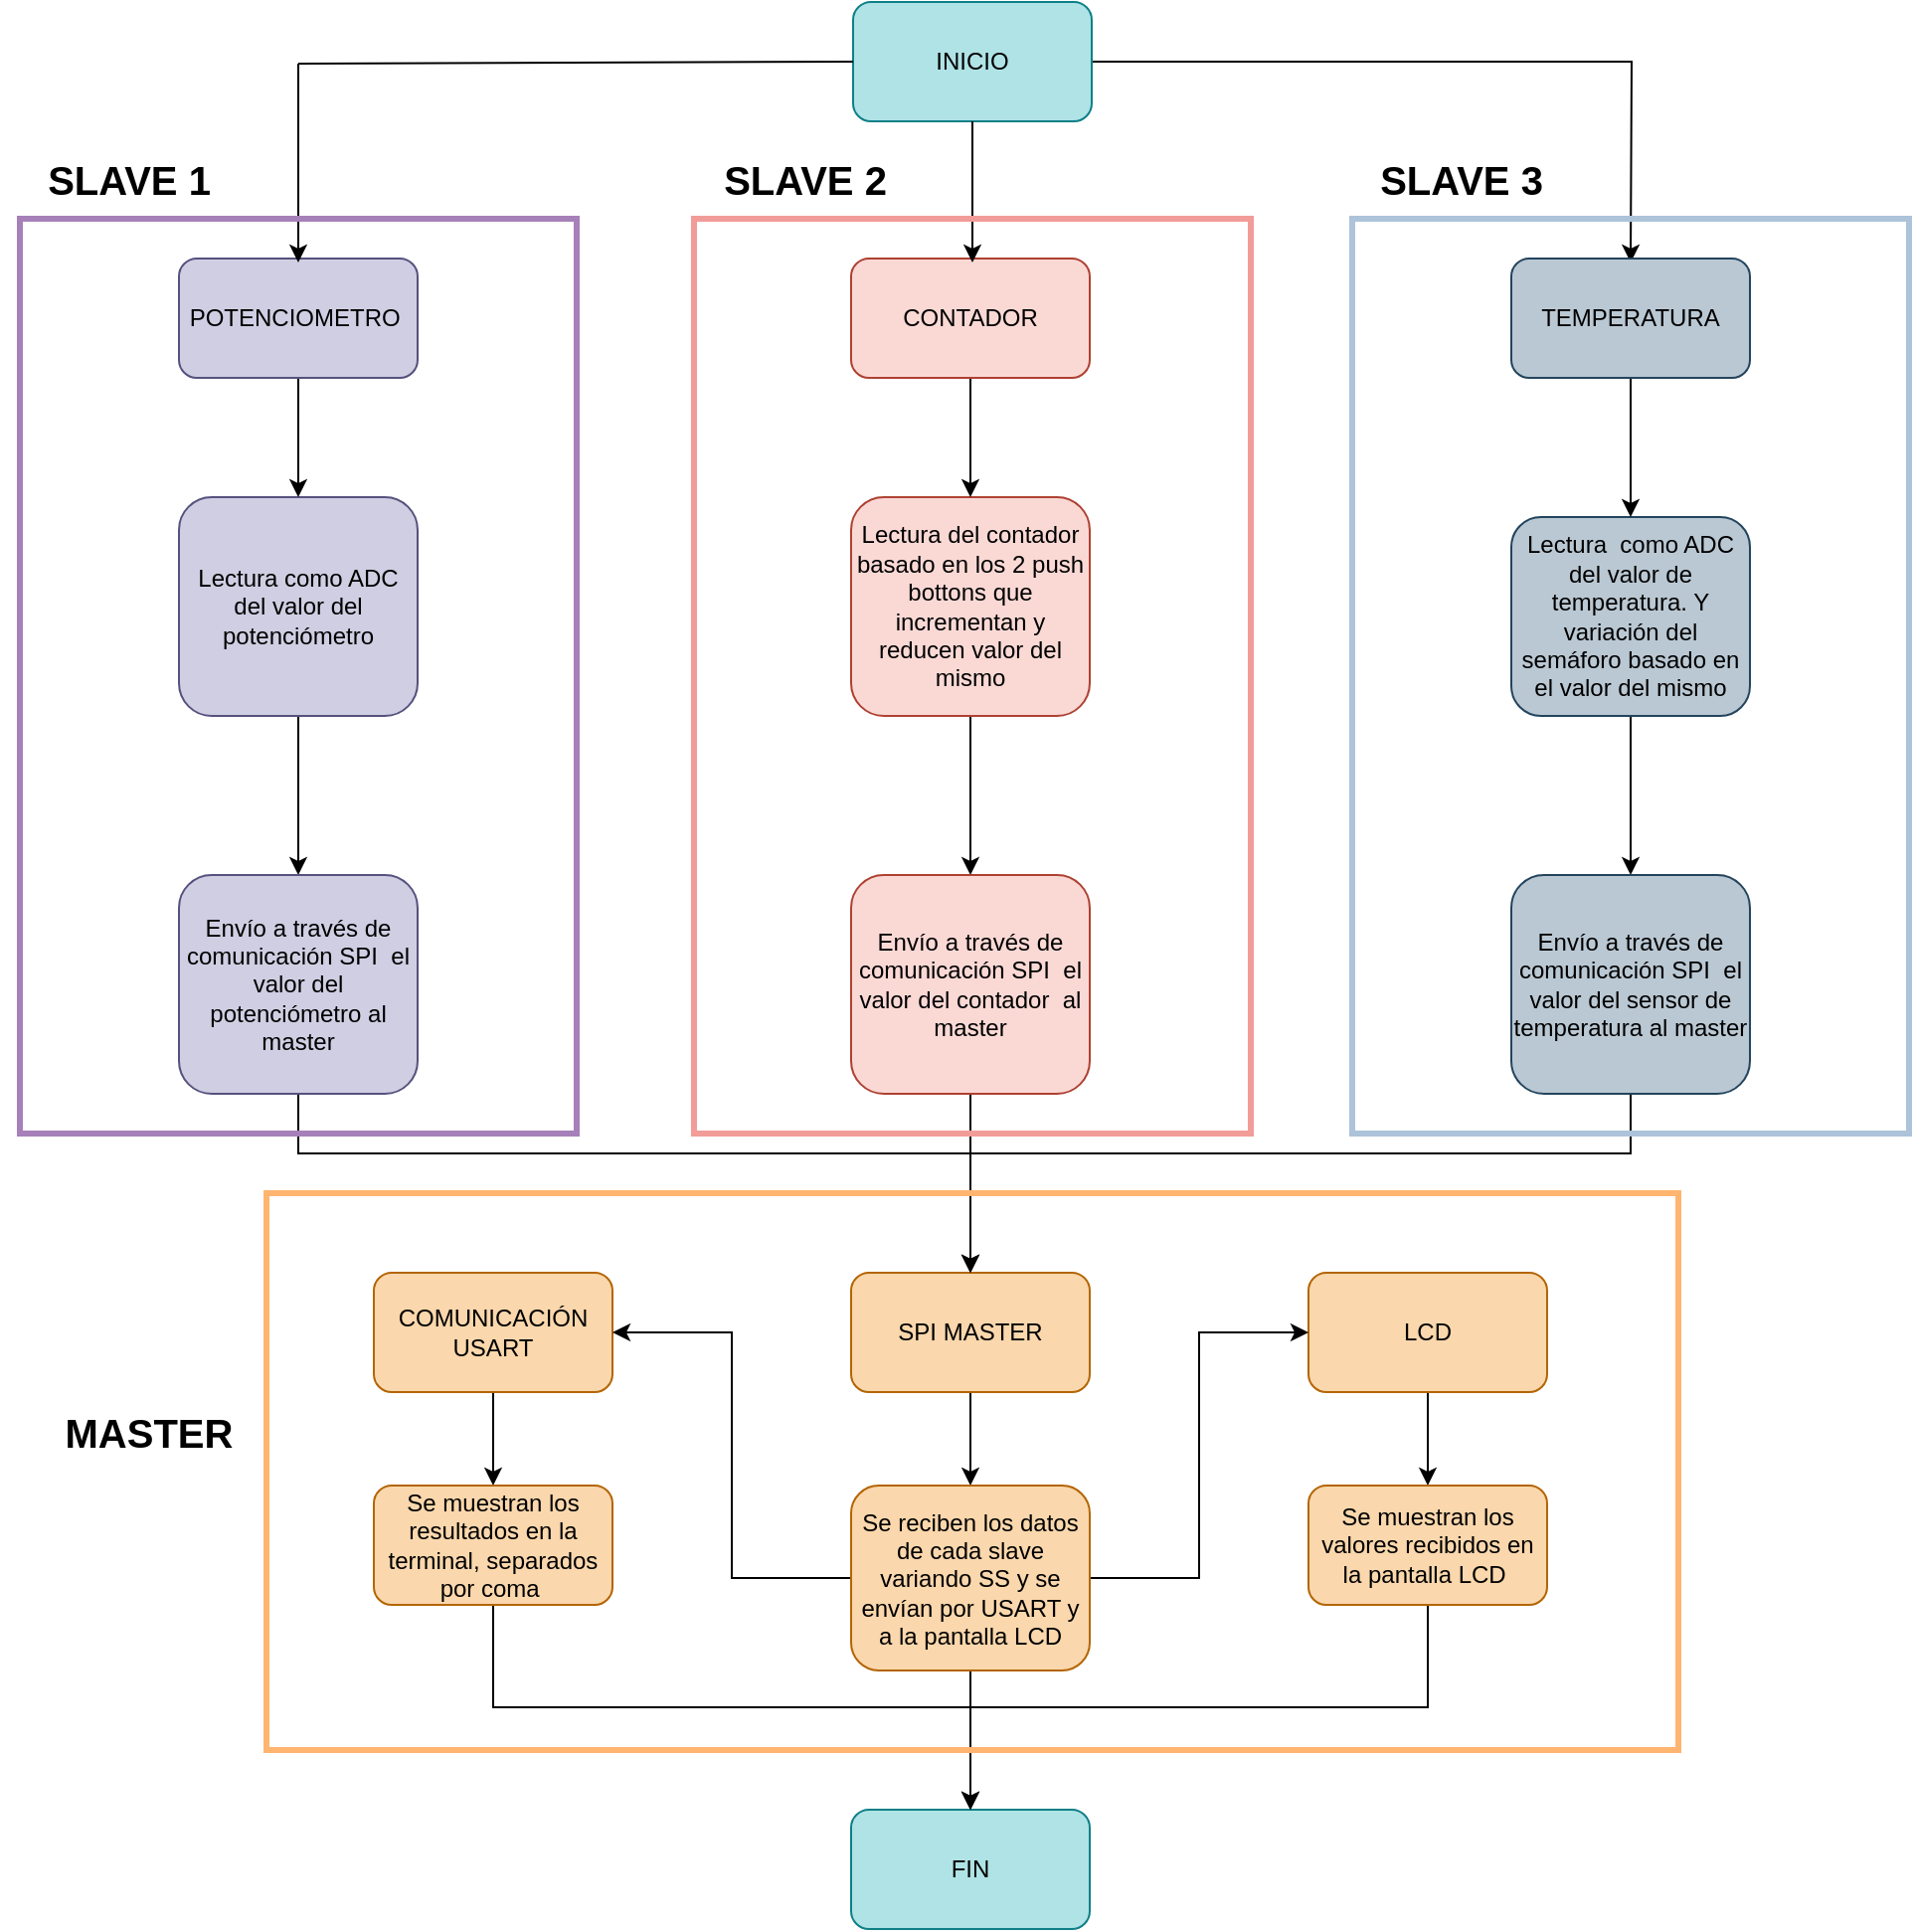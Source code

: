 <mxfile version="14.4.2" type="device" pages="5"><diagram id="Ji7HFBI3vWf4N2fbg8l3" name="Diagrama de flujo"><mxGraphModel dx="2554" dy="2129" grid="1" gridSize="10" guides="1" tooltips="1" connect="1" arrows="1" fold="1" page="1" pageScale="1" pageWidth="827" pageHeight="1169" math="0" shadow="0"><root><mxCell id="0"/><mxCell id="1" parent="0"/><mxCell id="OtzPPhTj-9vASGmKvDWF-37" value="" style="edgeStyle=orthogonalEdgeStyle;rounded=0;orthogonalLoop=1;jettySize=auto;html=1;" edge="1" parent="1" source="OtzPPhTj-9vASGmKvDWF-2"><mxGeometry relative="1" as="geometry"><mxPoint x="700.0" y="72" as="targetPoint"/></mxGeometry></mxCell><mxCell id="OtzPPhTj-9vASGmKvDWF-2" value="INICIO" style="rounded=1;whiteSpace=wrap;html=1;fillColor=#b0e3e6;strokeColor=#0e8088;" vertex="1" parent="1"><mxGeometry x="309" y="-59" width="120" height="60" as="geometry"/></mxCell><mxCell id="OtzPPhTj-9vASGmKvDWF-3" value="FIN" style="rounded=1;whiteSpace=wrap;html=1;fillColor=#b0e3e6;strokeColor=#0e8088;" vertex="1" parent="1"><mxGeometry x="308" y="850" width="120" height="60" as="geometry"/></mxCell><mxCell id="OtzPPhTj-9vASGmKvDWF-10" value="" style="edgeStyle=orthogonalEdgeStyle;rounded=0;orthogonalLoop=1;jettySize=auto;html=1;" edge="1" parent="1" source="OtzPPhTj-9vASGmKvDWF-5" target="OtzPPhTj-9vASGmKvDWF-9"><mxGeometry relative="1" as="geometry"/></mxCell><mxCell id="OtzPPhTj-9vASGmKvDWF-5" value="COMUNICACIÓN USART" style="rounded=1;whiteSpace=wrap;html=1;fillColor=#fad7ac;strokeColor=#b46504;" vertex="1" parent="1"><mxGeometry x="68" y="580" width="120" height="60" as="geometry"/></mxCell><mxCell id="OtzPPhTj-9vASGmKvDWF-12" value="" style="edgeStyle=orthogonalEdgeStyle;rounded=0;orthogonalLoop=1;jettySize=auto;html=1;" edge="1" parent="1" source="OtzPPhTj-9vASGmKvDWF-7" target="OtzPPhTj-9vASGmKvDWF-11"><mxGeometry relative="1" as="geometry"/></mxCell><mxCell id="OtzPPhTj-9vASGmKvDWF-7" value="SPI MASTER" style="rounded=1;whiteSpace=wrap;html=1;fillColor=#fad7ac;strokeColor=#b46504;" vertex="1" parent="1"><mxGeometry x="308" y="580" width="120" height="60" as="geometry"/></mxCell><mxCell id="OtzPPhTj-9vASGmKvDWF-14" value="" style="edgeStyle=orthogonalEdgeStyle;rounded=0;orthogonalLoop=1;jettySize=auto;html=1;" edge="1" parent="1" source="OtzPPhTj-9vASGmKvDWF-8" target="OtzPPhTj-9vASGmKvDWF-13"><mxGeometry relative="1" as="geometry"/></mxCell><mxCell id="OtzPPhTj-9vASGmKvDWF-8" value="LCD" style="rounded=1;whiteSpace=wrap;html=1;fillColor=#fad7ac;strokeColor=#b46504;" vertex="1" parent="1"><mxGeometry x="538" y="580" width="120" height="60" as="geometry"/></mxCell><mxCell id="OtzPPhTj-9vASGmKvDWF-47" style="edgeStyle=orthogonalEdgeStyle;rounded=0;orthogonalLoop=1;jettySize=auto;html=1;exitX=0.5;exitY=1;exitDx=0;exitDy=0;entryX=0.5;entryY=0;entryDx=0;entryDy=0;" edge="1" parent="1" source="OtzPPhTj-9vASGmKvDWF-9" target="OtzPPhTj-9vASGmKvDWF-3"><mxGeometry relative="1" as="geometry"/></mxCell><mxCell id="OtzPPhTj-9vASGmKvDWF-9" value="Se muestran los resultados en la terminal, separados por coma&amp;nbsp;" style="whiteSpace=wrap;html=1;rounded=1;strokeColor=#b46504;fillColor=#fad7ac;" vertex="1" parent="1"><mxGeometry x="68" y="687" width="120" height="60" as="geometry"/></mxCell><mxCell id="OtzPPhTj-9vASGmKvDWF-41" value="" style="edgeStyle=orthogonalEdgeStyle;rounded=0;orthogonalLoop=1;jettySize=auto;html=1;entryX=1;entryY=0.5;entryDx=0;entryDy=0;" edge="1" parent="1" source="OtzPPhTj-9vASGmKvDWF-11" target="OtzPPhTj-9vASGmKvDWF-5"><mxGeometry relative="1" as="geometry"/></mxCell><mxCell id="OtzPPhTj-9vASGmKvDWF-42" value="" style="edgeStyle=orthogonalEdgeStyle;rounded=0;orthogonalLoop=1;jettySize=auto;html=1;entryX=0;entryY=0.5;entryDx=0;entryDy=0;" edge="1" parent="1" source="OtzPPhTj-9vASGmKvDWF-11" target="OtzPPhTj-9vASGmKvDWF-8"><mxGeometry relative="1" as="geometry"/></mxCell><mxCell id="OtzPPhTj-9vASGmKvDWF-46" style="edgeStyle=orthogonalEdgeStyle;rounded=0;orthogonalLoop=1;jettySize=auto;html=1;exitX=0.5;exitY=1;exitDx=0;exitDy=0;entryX=0.5;entryY=0;entryDx=0;entryDy=0;" edge="1" parent="1" source="OtzPPhTj-9vASGmKvDWF-11" target="OtzPPhTj-9vASGmKvDWF-3"><mxGeometry relative="1" as="geometry"/></mxCell><mxCell id="OtzPPhTj-9vASGmKvDWF-11" value="Se reciben los datos de cada slave variando SS y se envían por USART y a la pantalla LCD" style="whiteSpace=wrap;html=1;rounded=1;strokeColor=#b46504;fillColor=#fad7ac;" vertex="1" parent="1"><mxGeometry x="308" y="687" width="120" height="93" as="geometry"/></mxCell><mxCell id="OtzPPhTj-9vASGmKvDWF-48" style="edgeStyle=orthogonalEdgeStyle;rounded=0;orthogonalLoop=1;jettySize=auto;html=1;exitX=0.5;exitY=1;exitDx=0;exitDy=0;entryX=0.5;entryY=0;entryDx=0;entryDy=0;" edge="1" parent="1" source="OtzPPhTj-9vASGmKvDWF-13" target="OtzPPhTj-9vASGmKvDWF-3"><mxGeometry relative="1" as="geometry"/></mxCell><mxCell id="OtzPPhTj-9vASGmKvDWF-13" value="Se muestran los valores recibidos en la pantalla LCD&amp;nbsp;" style="whiteSpace=wrap;html=1;rounded=1;strokeColor=#b46504;fillColor=#fad7ac;" vertex="1" parent="1"><mxGeometry x="538" y="687" width="120" height="60" as="geometry"/></mxCell><mxCell id="OtzPPhTj-9vASGmKvDWF-31" value="" style="edgeStyle=orthogonalEdgeStyle;rounded=0;orthogonalLoop=1;jettySize=auto;html=1;" edge="1" parent="1" source="OtzPPhTj-9vASGmKvDWF-15" target="OtzPPhTj-9vASGmKvDWF-30"><mxGeometry relative="1" as="geometry"/></mxCell><mxCell id="OtzPPhTj-9vASGmKvDWF-15" value="Lectura como ADC del valor del potenciómetro" style="rounded=1;whiteSpace=wrap;html=1;fillColor=#d0cee2;strokeColor=#56517e;" vertex="1" parent="1"><mxGeometry x="-30" y="190" width="120" height="110" as="geometry"/></mxCell><mxCell id="OtzPPhTj-9vASGmKvDWF-29" value="" style="edgeStyle=orthogonalEdgeStyle;rounded=0;orthogonalLoop=1;jettySize=auto;html=1;" edge="1" parent="1" source="OtzPPhTj-9vASGmKvDWF-16" target="OtzPPhTj-9vASGmKvDWF-28"><mxGeometry relative="1" as="geometry"/></mxCell><mxCell id="OtzPPhTj-9vASGmKvDWF-16" value="Lectura del contador basado en los 2 push bottons que incrementan y reducen valor del mismo" style="rounded=1;whiteSpace=wrap;html=1;fillColor=#fad9d5;strokeColor=#ae4132;" vertex="1" parent="1"><mxGeometry x="308" y="190" width="120" height="110" as="geometry"/></mxCell><mxCell id="OtzPPhTj-9vASGmKvDWF-26" value="" style="edgeStyle=orthogonalEdgeStyle;rounded=0;orthogonalLoop=1;jettySize=auto;html=1;" edge="1" parent="1" source="OtzPPhTj-9vASGmKvDWF-17" target="OtzPPhTj-9vASGmKvDWF-25"><mxGeometry relative="1" as="geometry"/></mxCell><mxCell id="OtzPPhTj-9vASGmKvDWF-17" value="Lectura&amp;nbsp; como ADC del valor de temperatura. Y variación del semáforo basado en el valor del mismo" style="rounded=1;whiteSpace=wrap;html=1;fillColor=#bac8d3;strokeColor=#23445d;" vertex="1" parent="1"><mxGeometry x="640" y="200" width="120" height="100" as="geometry"/></mxCell><mxCell id="OtzPPhTj-9vASGmKvDWF-22" value="" style="edgeStyle=orthogonalEdgeStyle;rounded=0;orthogonalLoop=1;jettySize=auto;html=1;" edge="1" parent="1" source="OtzPPhTj-9vASGmKvDWF-19" target="OtzPPhTj-9vASGmKvDWF-15"><mxGeometry relative="1" as="geometry"/></mxCell><mxCell id="OtzPPhTj-9vASGmKvDWF-19" value="POTENCIOMETRO&amp;nbsp;" style="rounded=1;whiteSpace=wrap;html=1;fillColor=#d0cee2;strokeColor=#56517e;" vertex="1" parent="1"><mxGeometry x="-30" y="70" width="120" height="60" as="geometry"/></mxCell><mxCell id="OtzPPhTj-9vASGmKvDWF-23" value="" style="edgeStyle=orthogonalEdgeStyle;rounded=0;orthogonalLoop=1;jettySize=auto;html=1;" edge="1" parent="1" source="OtzPPhTj-9vASGmKvDWF-20" target="OtzPPhTj-9vASGmKvDWF-16"><mxGeometry relative="1" as="geometry"/></mxCell><mxCell id="OtzPPhTj-9vASGmKvDWF-20" value="CONTADOR" style="rounded=1;whiteSpace=wrap;html=1;fillColor=#fad9d5;strokeColor=#ae4132;" vertex="1" parent="1"><mxGeometry x="308" y="70" width="120" height="60" as="geometry"/></mxCell><mxCell id="OtzPPhTj-9vASGmKvDWF-24" value="" style="edgeStyle=orthogonalEdgeStyle;rounded=0;orthogonalLoop=1;jettySize=auto;html=1;" edge="1" parent="1" source="OtzPPhTj-9vASGmKvDWF-21" target="OtzPPhTj-9vASGmKvDWF-17"><mxGeometry relative="1" as="geometry"/></mxCell><mxCell id="OtzPPhTj-9vASGmKvDWF-21" value="TEMPERATURA" style="rounded=1;whiteSpace=wrap;html=1;fillColor=#bac8d3;strokeColor=#23445d;" vertex="1" parent="1"><mxGeometry x="640" y="70" width="120" height="60" as="geometry"/></mxCell><mxCell id="OtzPPhTj-9vASGmKvDWF-40" value="" style="edgeStyle=orthogonalEdgeStyle;rounded=0;orthogonalLoop=1;jettySize=auto;html=1;entryX=0.5;entryY=0;entryDx=0;entryDy=0;" edge="1" parent="1" source="OtzPPhTj-9vASGmKvDWF-25" target="OtzPPhTj-9vASGmKvDWF-7"><mxGeometry relative="1" as="geometry"><Array as="points"><mxPoint x="700" y="520"/><mxPoint x="368" y="520"/></Array></mxGeometry></mxCell><mxCell id="OtzPPhTj-9vASGmKvDWF-25" value="Envío a través de comunicación SPI&amp;nbsp; el valor del sensor de temperatura al master" style="rounded=1;whiteSpace=wrap;html=1;fillColor=#bac8d3;strokeColor=#23445d;" vertex="1" parent="1"><mxGeometry x="640" y="380" width="120" height="110" as="geometry"/></mxCell><mxCell id="OtzPPhTj-9vASGmKvDWF-38" value="" style="edgeStyle=orthogonalEdgeStyle;rounded=0;orthogonalLoop=1;jettySize=auto;html=1;" edge="1" parent="1" source="OtzPPhTj-9vASGmKvDWF-28" target="OtzPPhTj-9vASGmKvDWF-7"><mxGeometry relative="1" as="geometry"/></mxCell><mxCell id="OtzPPhTj-9vASGmKvDWF-28" value="Envío a través de comunicación SPI&amp;nbsp; el valor del contador&amp;nbsp; al master" style="rounded=1;whiteSpace=wrap;html=1;fillColor=#fad9d5;strokeColor=#ae4132;" vertex="1" parent="1"><mxGeometry x="308" y="380" width="120" height="110" as="geometry"/></mxCell><mxCell id="OtzPPhTj-9vASGmKvDWF-39" value="" style="edgeStyle=orthogonalEdgeStyle;rounded=0;orthogonalLoop=1;jettySize=auto;html=1;entryX=0.5;entryY=0;entryDx=0;entryDy=0;" edge="1" parent="1" source="OtzPPhTj-9vASGmKvDWF-30" target="OtzPPhTj-9vASGmKvDWF-7"><mxGeometry relative="1" as="geometry"><Array as="points"><mxPoint x="30" y="520"/><mxPoint x="368" y="520"/></Array></mxGeometry></mxCell><mxCell id="OtzPPhTj-9vASGmKvDWF-30" value="Envío a través de comunicación SPI&amp;nbsp; el valor del potenciómetro al master" style="rounded=1;whiteSpace=wrap;html=1;fillColor=#d0cee2;strokeColor=#56517e;" vertex="1" parent="1"><mxGeometry x="-30" y="380" width="120" height="110" as="geometry"/></mxCell><mxCell id="OtzPPhTj-9vASGmKvDWF-33" value="" style="endArrow=classic;html=1;entryX=0.5;entryY=0;entryDx=0;entryDy=0;" edge="1" parent="1"><mxGeometry width="50" height="50" relative="1" as="geometry"><mxPoint x="30" y="-28" as="sourcePoint"/><mxPoint x="30" y="72" as="targetPoint"/></mxGeometry></mxCell><mxCell id="OtzPPhTj-9vASGmKvDWF-34" value="" style="endArrow=none;html=1;entryX=0;entryY=0.5;entryDx=0;entryDy=0;" edge="1" parent="1" target="OtzPPhTj-9vASGmKvDWF-2"><mxGeometry width="50" height="50" relative="1" as="geometry"><mxPoint x="30" y="-28" as="sourcePoint"/><mxPoint x="80" y="-78" as="targetPoint"/></mxGeometry></mxCell><mxCell id="OtzPPhTj-9vASGmKvDWF-35" value="" style="endArrow=classic;html=1;exitX=0.5;exitY=1;exitDx=0;exitDy=0;entryX=0.5;entryY=0;entryDx=0;entryDy=0;" edge="1" parent="1" source="OtzPPhTj-9vASGmKvDWF-2"><mxGeometry width="50" height="50" relative="1" as="geometry"><mxPoint x="460" y="402" as="sourcePoint"/><mxPoint x="369" y="72" as="targetPoint"/></mxGeometry></mxCell><mxCell id="OtzPPhTj-9vASGmKvDWF-49" value="" style="rounded=0;whiteSpace=wrap;html=1;strokeWidth=3;fillColor=none;strokeColor=#A680B8;" vertex="1" parent="1"><mxGeometry x="-110" y="50" width="280" height="460" as="geometry"/></mxCell><mxCell id="OtzPPhTj-9vASGmKvDWF-50" value="" style="rounded=0;whiteSpace=wrap;html=1;strokeWidth=3;fillColor=none;strokeColor=#F19C99;" vertex="1" parent="1"><mxGeometry x="229" y="50" width="280" height="460" as="geometry"/></mxCell><mxCell id="OtzPPhTj-9vASGmKvDWF-51" value="" style="rounded=0;whiteSpace=wrap;html=1;strokeWidth=3;fillColor=none;strokeColor=#ADC3D9;" vertex="1" parent="1"><mxGeometry x="560" y="50" width="280" height="460" as="geometry"/></mxCell><mxCell id="OtzPPhTj-9vASGmKvDWF-52" value="" style="rounded=0;whiteSpace=wrap;html=1;strokeWidth=3;fillColor=none;rotation=-90;strokeColor=#FFB570;" vertex="1" parent="1"><mxGeometry x="229" y="325" width="280" height="710" as="geometry"/></mxCell><mxCell id="OtzPPhTj-9vASGmKvDWF-53" value="&lt;font style=&quot;font-size: 20px&quot;&gt;&lt;b&gt;SLAVE 1&lt;/b&gt;&lt;/font&gt;" style="text;html=1;strokeColor=none;fillColor=none;align=center;verticalAlign=middle;whiteSpace=wrap;rounded=0;" vertex="1" parent="1"><mxGeometry x="-120" y="20" width="130" height="20" as="geometry"/></mxCell><mxCell id="OtzPPhTj-9vASGmKvDWF-55" value="&lt;font style=&quot;font-size: 20px&quot;&gt;&lt;b&gt;SLAVE 2&lt;/b&gt;&lt;/font&gt;" style="text;html=1;strokeColor=none;fillColor=none;align=center;verticalAlign=middle;whiteSpace=wrap;rounded=0;" vertex="1" parent="1"><mxGeometry x="220" y="20" width="130" height="20" as="geometry"/></mxCell><mxCell id="OtzPPhTj-9vASGmKvDWF-56" value="&lt;font style=&quot;font-size: 20px&quot;&gt;&lt;b&gt;SLAVE 3&lt;/b&gt;&lt;/font&gt;" style="text;html=1;strokeColor=none;fillColor=none;align=center;verticalAlign=middle;whiteSpace=wrap;rounded=0;" vertex="1" parent="1"><mxGeometry x="550" y="20" width="130" height="20" as="geometry"/></mxCell><mxCell id="OtzPPhTj-9vASGmKvDWF-57" value="&lt;font style=&quot;font-size: 20px&quot;&gt;&lt;b&gt;MASTER&lt;/b&gt;&lt;/font&gt;" style="text;html=1;strokeColor=none;fillColor=none;align=center;verticalAlign=middle;whiteSpace=wrap;rounded=0;" vertex="1" parent="1"><mxGeometry x="-110" y="650" width="130" height="20" as="geometry"/></mxCell></root></mxGraphModel></diagram><diagram id="mP8FFHu_JjsZkCOqkhtW" name="SLAV1_1"><mxGraphModel dx="1209" dy="672" grid="1" gridSize="10" guides="1" tooltips="1" connect="1" arrows="1" fold="1" page="1" pageScale="1" pageWidth="827" pageHeight="1169" math="0" shadow="0"><root><mxCell id="c0enDIQeflrbeU1Fh5hq-0"/><mxCell id="c0enDIQeflrbeU1Fh5hq-1" parent="c0enDIQeflrbeU1Fh5hq-0"/><mxCell id="oY5V-rcSorMZKZEm1mYa-3" style="edgeStyle=orthogonalEdgeStyle;rounded=0;orthogonalLoop=1;jettySize=auto;html=1;" edge="1" parent="c0enDIQeflrbeU1Fh5hq-1" source="JNRy2Y6RKPncz4FKlPpm-1"><mxGeometry relative="1" as="geometry"><mxPoint x="590" y="240" as="targetPoint"/></mxGeometry></mxCell><mxCell id="JNRy2Y6RKPncz4FKlPpm-1" value="SPI SLAVE 1" style="rounded=1;whiteSpace=wrap;html=1;fillColor=#d0cee2;strokeColor=#56517e;" vertex="1" parent="c0enDIQeflrbeU1Fh5hq-1"><mxGeometry x="530" y="127" width="120" height="62" as="geometry"/></mxCell><mxCell id="oY5V-rcSorMZKZEm1mYa-2" style="edgeStyle=orthogonalEdgeStyle;rounded=0;orthogonalLoop=1;jettySize=auto;html=1;entryX=0.5;entryY=0;entryDx=0;entryDy=0;" edge="1" parent="c0enDIQeflrbeU1Fh5hq-1" source="JNRy2Y6RKPncz4FKlPpm-3" target="JNRy2Y6RKPncz4FKlPpm-4"><mxGeometry relative="1" as="geometry"/></mxCell><mxCell id="JNRy2Y6RKPncz4FKlPpm-3" value="ADC" style="rounded=1;whiteSpace=wrap;html=1;fillColor=#d0cee2;strokeColor=#56517e;" vertex="1" parent="c0enDIQeflrbeU1Fh5hq-1"><mxGeometry x="270" y="129" width="120" height="60" as="geometry"/></mxCell><mxCell id="oY5V-rcSorMZKZEm1mYa-7" style="edgeStyle=orthogonalEdgeStyle;rounded=0;orthogonalLoop=1;jettySize=auto;html=1;entryX=0;entryY=0.5;entryDx=0;entryDy=0;exitX=0.5;exitY=1;exitDx=0;exitDy=0;" edge="1" parent="c0enDIQeflrbeU1Fh5hq-1" source="JNRy2Y6RKPncz4FKlPpm-4" target="oY5V-rcSorMZKZEm1mYa-5"><mxGeometry relative="1" as="geometry"/></mxCell><mxCell id="JNRy2Y6RKPncz4FKlPpm-4" value="Dato analógico que presenta el potenciómetro es recibido por el PIC y se convierte a digital y es guardado" style="rounded=1;whiteSpace=wrap;html=1;fillColor=#d0cee2;strokeColor=#56517e;" vertex="1" parent="c0enDIQeflrbeU1Fh5hq-1"><mxGeometry x="270" y="240" width="120" height="110" as="geometry"/></mxCell><mxCell id="oY5V-rcSorMZKZEm1mYa-0" style="edgeStyle=orthogonalEdgeStyle;rounded=0;orthogonalLoop=1;jettySize=auto;html=1;entryX=0.5;entryY=0;entryDx=0;entryDy=0;" edge="1" parent="c0enDIQeflrbeU1Fh5hq-1" source="JNRy2Y6RKPncz4FKlPpm-8" target="JNRy2Y6RKPncz4FKlPpm-3"><mxGeometry relative="1" as="geometry"><mxPoint x="360" y="40" as="targetPoint"/></mxGeometry></mxCell><mxCell id="oY5V-rcSorMZKZEm1mYa-1" style="edgeStyle=orthogonalEdgeStyle;rounded=0;orthogonalLoop=1;jettySize=auto;html=1;entryX=0.5;entryY=0;entryDx=0;entryDy=0;" edge="1" parent="c0enDIQeflrbeU1Fh5hq-1" source="JNRy2Y6RKPncz4FKlPpm-8" target="JNRy2Y6RKPncz4FKlPpm-1"><mxGeometry relative="1" as="geometry"/></mxCell><mxCell id="JNRy2Y6RKPncz4FKlPpm-8" value="INICIO" style="rounded=1;whiteSpace=wrap;html=1;fillColor=#b1ddf0;strokeColor=#10739e;" vertex="1" parent="c0enDIQeflrbeU1Fh5hq-1"><mxGeometry x="400" y="3" width="120" height="60" as="geometry"/></mxCell><mxCell id="oY5V-rcSorMZKZEm1mYa-6" style="edgeStyle=orthogonalEdgeStyle;rounded=0;orthogonalLoop=1;jettySize=auto;html=1;entryX=1;entryY=0.5;entryDx=0;entryDy=0;exitX=0.5;exitY=1;exitDx=0;exitDy=0;" edge="1" parent="c0enDIQeflrbeU1Fh5hq-1" source="oY5V-rcSorMZKZEm1mYa-4" target="oY5V-rcSorMZKZEm1mYa-5"><mxGeometry relative="1" as="geometry"/></mxCell><mxCell id="oY5V-rcSorMZKZEm1mYa-4" value="Cuando el SS sea seleccionado por el master, se envía la información que se guardó del potenciómetro" style="rounded=1;whiteSpace=wrap;html=1;fillColor=#d0cee2;strokeColor=#56517e;" vertex="1" parent="c0enDIQeflrbeU1Fh5hq-1"><mxGeometry x="530" y="240" width="120" height="110" as="geometry"/></mxCell><mxCell id="oY5V-rcSorMZKZEm1mYa-5" value="END" style="rounded=1;whiteSpace=wrap;html=1;fillColor=#b1ddf0;strokeColor=#10739e;" vertex="1" parent="c0enDIQeflrbeU1Fh5hq-1"><mxGeometry x="400" y="400" width="120" height="60" as="geometry"/></mxCell></root></mxGraphModel></diagram><diagram id="G8VSewLpWcV-IOpc0Jq9" name="SLAV2"><mxGraphModel dx="1209" dy="672" grid="1" gridSize="10" guides="1" tooltips="1" connect="1" arrows="1" fold="1" page="1" pageScale="1" pageWidth="827" pageHeight="1169" math="0" shadow="0"><root><mxCell id="GJkCsJ52eWLApETBomiJ-0"/><mxCell id="GJkCsJ52eWLApETBomiJ-1" parent="GJkCsJ52eWLApETBomiJ-0"/><mxCell id="Mw_PXN71NTxvxPWMp5tt-0" style="edgeStyle=orthogonalEdgeStyle;rounded=0;orthogonalLoop=1;jettySize=auto;html=1;" edge="1" source="Mw_PXN71NTxvxPWMp5tt-1" parent="GJkCsJ52eWLApETBomiJ-1"><mxGeometry relative="1" as="geometry"><mxPoint x="540" y="517" as="targetPoint"/></mxGeometry></mxCell><mxCell id="Mw_PXN71NTxvxPWMp5tt-1" value="SPI SLAVE 2" style="rounded=1;whiteSpace=wrap;html=1;fillColor=#fad9d5;strokeColor=#ae4132;" vertex="1" parent="GJkCsJ52eWLApETBomiJ-1"><mxGeometry x="480" y="404" width="120" height="62" as="geometry"/></mxCell><mxCell id="Mw_PXN71NTxvxPWMp5tt-2" style="edgeStyle=orthogonalEdgeStyle;rounded=0;orthogonalLoop=1;jettySize=auto;html=1;entryX=0.5;entryY=0;entryDx=0;entryDy=0;" edge="1" source="Mw_PXN71NTxvxPWMp5tt-3" target="Mw_PXN71NTxvxPWMp5tt-5" parent="GJkCsJ52eWLApETBomiJ-1"><mxGeometry relative="1" as="geometry"/></mxCell><mxCell id="Mw_PXN71NTxvxPWMp5tt-3" value="CONTADOR" style="rounded=1;whiteSpace=wrap;html=1;fillColor=#fad9d5;strokeColor=#ae4132;" vertex="1" parent="GJkCsJ52eWLApETBomiJ-1"><mxGeometry x="220" y="406" width="120" height="60" as="geometry"/></mxCell><mxCell id="Mw_PXN71NTxvxPWMp5tt-4" style="edgeStyle=orthogonalEdgeStyle;rounded=0;orthogonalLoop=1;jettySize=auto;html=1;entryX=0;entryY=0.5;entryDx=0;entryDy=0;exitX=0.5;exitY=1;exitDx=0;exitDy=0;" edge="1" source="Mw_PXN71NTxvxPWMp5tt-5" target="Mw_PXN71NTxvxPWMp5tt-11" parent="GJkCsJ52eWLApETBomiJ-1"><mxGeometry relative="1" as="geometry"/></mxCell><mxCell id="Mw_PXN71NTxvxPWMp5tt-5" value="Se cuenta con dos push buttons con antirebote que permite incrementar o decrementar el conteo" style="rounded=1;whiteSpace=wrap;html=1;fillColor=#fad9d5;strokeColor=#ae4132;" vertex="1" parent="GJkCsJ52eWLApETBomiJ-1"><mxGeometry x="220" y="517" width="120" height="110" as="geometry"/></mxCell><mxCell id="Mw_PXN71NTxvxPWMp5tt-6" style="edgeStyle=orthogonalEdgeStyle;rounded=0;orthogonalLoop=1;jettySize=auto;html=1;entryX=0.5;entryY=0;entryDx=0;entryDy=0;" edge="1" source="Mw_PXN71NTxvxPWMp5tt-8" target="Mw_PXN71NTxvxPWMp5tt-3" parent="GJkCsJ52eWLApETBomiJ-1"><mxGeometry relative="1" as="geometry"><mxPoint x="310" y="317" as="targetPoint"/></mxGeometry></mxCell><mxCell id="Mw_PXN71NTxvxPWMp5tt-7" style="edgeStyle=orthogonalEdgeStyle;rounded=0;orthogonalLoop=1;jettySize=auto;html=1;entryX=0.5;entryY=0;entryDx=0;entryDy=0;" edge="1" source="Mw_PXN71NTxvxPWMp5tt-8" target="Mw_PXN71NTxvxPWMp5tt-1" parent="GJkCsJ52eWLApETBomiJ-1"><mxGeometry relative="1" as="geometry"/></mxCell><mxCell id="Mw_PXN71NTxvxPWMp5tt-8" value="INICIO" style="rounded=1;whiteSpace=wrap;html=1;fillColor=#b1ddf0;strokeColor=#10739e;" vertex="1" parent="GJkCsJ52eWLApETBomiJ-1"><mxGeometry x="350" y="300" width="120" height="60" as="geometry"/></mxCell><mxCell id="Mw_PXN71NTxvxPWMp5tt-9" style="edgeStyle=orthogonalEdgeStyle;rounded=0;orthogonalLoop=1;jettySize=auto;html=1;entryX=1;entryY=0.5;entryDx=0;entryDy=0;exitX=0.5;exitY=1;exitDx=0;exitDy=0;" edge="1" source="Mw_PXN71NTxvxPWMp5tt-10" target="Mw_PXN71NTxvxPWMp5tt-11" parent="GJkCsJ52eWLApETBomiJ-1"><mxGeometry relative="1" as="geometry"/></mxCell><mxCell id="Mw_PXN71NTxvxPWMp5tt-10" value="Cuando el SS sea seleccionado por el master, se envía la información que se guardó del contador" style="rounded=1;whiteSpace=wrap;html=1;fillColor=#fad9d5;strokeColor=#ae4132;" vertex="1" parent="GJkCsJ52eWLApETBomiJ-1"><mxGeometry x="480" y="517" width="120" height="110" as="geometry"/></mxCell><mxCell id="Mw_PXN71NTxvxPWMp5tt-11" value="END" style="rounded=1;whiteSpace=wrap;html=1;fillColor=#b1ddf0;strokeColor=#10739e;" vertex="1" parent="GJkCsJ52eWLApETBomiJ-1"><mxGeometry x="350" y="680" width="120" height="60" as="geometry"/></mxCell></root></mxGraphModel></diagram><diagram id="-qCJyGHqjwFnTLgWH4vY" name="SLAV3"><mxGraphModel dx="354" dy="583" grid="1" gridSize="10" guides="1" tooltips="1" connect="1" arrows="1" fold="1" page="1" pageScale="1" pageWidth="827" pageHeight="1169" math="0" shadow="0"><root><mxCell id="1g6tuYrAnppbkLnVKrtp-0"/><mxCell id="1g6tuYrAnppbkLnVKrtp-1" parent="1g6tuYrAnppbkLnVKrtp-0"/><mxCell id="iacKfWRuOX4JSrVACTZ9-0" style="edgeStyle=orthogonalEdgeStyle;rounded=0;orthogonalLoop=1;jettySize=auto;html=1;entryX=0.5;entryY=0;entryDx=0;entryDy=0;" edge="1" source="iacKfWRuOX4JSrVACTZ9-1" parent="1g6tuYrAnppbkLnVKrtp-1" target="iacKfWRuOX4JSrVACTZ9-10"><mxGeometry relative="1" as="geometry"><mxPoint x="520" y="367" as="targetPoint"/></mxGeometry></mxCell><mxCell id="iacKfWRuOX4JSrVACTZ9-1" value="SPI SLAVE 3" style="rounded=1;whiteSpace=wrap;html=1;fillColor=#bac8d3;strokeColor=#23445d;" vertex="1" parent="1g6tuYrAnppbkLnVKrtp-1"><mxGeometry x="460" y="254" width="120" height="62" as="geometry"/></mxCell><mxCell id="iacKfWRuOX4JSrVACTZ9-2" style="edgeStyle=orthogonalEdgeStyle;rounded=0;orthogonalLoop=1;jettySize=auto;html=1;entryX=0.5;entryY=0;entryDx=0;entryDy=0;" edge="1" source="iacKfWRuOX4JSrVACTZ9-3" target="iacKfWRuOX4JSrVACTZ9-5" parent="1g6tuYrAnppbkLnVKrtp-1"><mxGeometry relative="1" as="geometry"/></mxCell><mxCell id="iacKfWRuOX4JSrVACTZ9-3" value="ADC" style="rounded=1;whiteSpace=wrap;html=1;fillColor=#bac8d3;strokeColor=#23445d;" vertex="1" parent="1g6tuYrAnppbkLnVKrtp-1"><mxGeometry x="180" y="254" width="120" height="60" as="geometry"/></mxCell><mxCell id="6M57Y1s95j2tRIIuGDrb-1" value="" style="edgeStyle=orthogonalEdgeStyle;rounded=0;orthogonalLoop=1;jettySize=auto;html=1;" edge="1" parent="1g6tuYrAnppbkLnVKrtp-1" source="iacKfWRuOX4JSrVACTZ9-5" target="6M57Y1s95j2tRIIuGDrb-0"><mxGeometry relative="1" as="geometry"/></mxCell><mxCell id="iacKfWRuOX4JSrVACTZ9-5" value="Dato analógico que presenta el potenciómetro es recibido por el PIC y se convierte a digital y es guardado" style="rounded=1;whiteSpace=wrap;html=1;fillColor=#bac8d3;strokeColor=#23445d;" vertex="1" parent="1g6tuYrAnppbkLnVKrtp-1"><mxGeometry x="180" y="365" width="120" height="110" as="geometry"/></mxCell><mxCell id="iacKfWRuOX4JSrVACTZ9-6" style="edgeStyle=orthogonalEdgeStyle;rounded=0;orthogonalLoop=1;jettySize=auto;html=1;entryX=0.5;entryY=0;entryDx=0;entryDy=0;" edge="1" source="iacKfWRuOX4JSrVACTZ9-8" target="iacKfWRuOX4JSrVACTZ9-3" parent="1g6tuYrAnppbkLnVKrtp-1"><mxGeometry relative="1" as="geometry"><mxPoint x="270" y="165" as="targetPoint"/></mxGeometry></mxCell><mxCell id="iacKfWRuOX4JSrVACTZ9-7" style="edgeStyle=orthogonalEdgeStyle;rounded=0;orthogonalLoop=1;jettySize=auto;html=1;entryX=0.5;entryY=0;entryDx=0;entryDy=0;" edge="1" source="iacKfWRuOX4JSrVACTZ9-8" target="iacKfWRuOX4JSrVACTZ9-1" parent="1g6tuYrAnppbkLnVKrtp-1"><mxGeometry relative="1" as="geometry"/></mxCell><mxCell id="iacKfWRuOX4JSrVACTZ9-8" value="INICIO" style="rounded=1;whiteSpace=wrap;html=1;fillColor=#b1ddf0;strokeColor=#10739e;" vertex="1" parent="1g6tuYrAnppbkLnVKrtp-1"><mxGeometry x="310" y="128" width="120" height="60" as="geometry"/></mxCell><mxCell id="iacKfWRuOX4JSrVACTZ9-9" style="edgeStyle=orthogonalEdgeStyle;rounded=0;orthogonalLoop=1;jettySize=auto;html=1;entryX=1;entryY=0.5;entryDx=0;entryDy=0;exitX=0.5;exitY=1;exitDx=0;exitDy=0;" edge="1" source="iacKfWRuOX4JSrVACTZ9-10" target="iacKfWRuOX4JSrVACTZ9-11" parent="1g6tuYrAnppbkLnVKrtp-1"><mxGeometry relative="1" as="geometry"/></mxCell><mxCell id="iacKfWRuOX4JSrVACTZ9-10" value="Cuando el SS sea seleccionado por el master, se envía la información que se guardó del potenciómetro" style="rounded=1;whiteSpace=wrap;html=1;fillColor=#bac8d3;strokeColor=#23445d;" vertex="1" parent="1g6tuYrAnppbkLnVKrtp-1"><mxGeometry x="460" y="342" width="120" height="110" as="geometry"/></mxCell><mxCell id="iacKfWRuOX4JSrVACTZ9-11" value="END" style="rounded=1;whiteSpace=wrap;html=1;fillColor=#b1ddf0;strokeColor=#10739e;" vertex="1" parent="1g6tuYrAnppbkLnVKrtp-1"><mxGeometry x="310" y="690" width="120" height="60" as="geometry"/></mxCell><mxCell id="6M57Y1s95j2tRIIuGDrb-2" style="edgeStyle=orthogonalEdgeStyle;rounded=0;orthogonalLoop=1;jettySize=auto;html=1;entryX=0;entryY=0.5;entryDx=0;entryDy=0;exitX=0.5;exitY=1;exitDx=0;exitDy=0;" edge="1" parent="1g6tuYrAnppbkLnVKrtp-1" source="6M57Y1s95j2tRIIuGDrb-0" target="iacKfWRuOX4JSrVACTZ9-11"><mxGeometry relative="1" as="geometry"/></mxCell><mxCell id="6M57Y1s95j2tRIIuGDrb-4" value="" style="edgeStyle=orthogonalEdgeStyle;rounded=0;orthogonalLoop=1;jettySize=auto;html=1;" edge="1" parent="1g6tuYrAnppbkLnVKrtp-1" source="6M57Y1s95j2tRIIuGDrb-0" target="6M57Y1s95j2tRIIuGDrb-3"><mxGeometry relative="1" as="geometry"/></mxCell><mxCell id="6M57Y1s95j2tRIIuGDrb-0" value="Dato obtenido se mapea de forma que el valor analógico obtenido haga match con la temperatura que es leída" style="rounded=1;whiteSpace=wrap;html=1;fillColor=#bac8d3;strokeColor=#23445d;" vertex="1" parent="1g6tuYrAnppbkLnVKrtp-1"><mxGeometry x="180" y="530" width="120" height="110" as="geometry"/></mxCell><mxCell id="6M57Y1s95j2tRIIuGDrb-3" value="Dependiendo del valor que se obtiene de temperatura se coloca el semáforo:&lt;br&gt;Verde : T &amp;lt; 25°C&lt;br&gt;Amarillo:&amp;nbsp;25°C &amp;lt; T &amp;lt; 36°C&lt;br&gt;Rojo:&amp;nbsp;T &amp;gt; 36°C" style="rounded=1;whiteSpace=wrap;html=1;fillColor=#bac8d3;strokeColor=#23445d;" vertex="1" parent="1g6tuYrAnppbkLnVKrtp-1"><mxGeometry x="341" y="520" width="146" height="130" as="geometry"/></mxCell></root></mxGraphModel></diagram><diagram id="tyb43OtSgQ1TeVmExeGt" name="MASTER"><mxGraphModel dx="1209" dy="672" grid="1" gridSize="10" guides="1" tooltips="1" connect="1" arrows="1" fold="1" page="1" pageScale="1" pageWidth="827" pageHeight="1169" math="0" shadow="0"><root><mxCell id="mD5aiiVY-aGer9gWipAN-0"/><mxCell id="mD5aiiVY-aGer9gWipAN-1" parent="mD5aiiVY-aGer9gWipAN-0"/><mxCell id="Ai0iBp3dGuJ6KYUjRblh-0" value="FIN" style="rounded=1;whiteSpace=wrap;html=1;fillColor=#b0e3e6;strokeColor=#0e8088;" vertex="1" parent="mD5aiiVY-aGer9gWipAN-1"><mxGeometry x="418" y="515" width="120" height="60" as="geometry"/></mxCell><mxCell id="Ai0iBp3dGuJ6KYUjRblh-1" value="" style="edgeStyle=orthogonalEdgeStyle;rounded=0;orthogonalLoop=1;jettySize=auto;html=1;" edge="1" source="Ai0iBp3dGuJ6KYUjRblh-2" target="Ai0iBp3dGuJ6KYUjRblh-8" parent="mD5aiiVY-aGer9gWipAN-1"><mxGeometry relative="1" as="geometry"/></mxCell><mxCell id="Ai0iBp3dGuJ6KYUjRblh-2" value="COMUNICACIÓN USART" style="rounded=1;whiteSpace=wrap;html=1;fillColor=#fad7ac;strokeColor=#b46504;" vertex="1" parent="mD5aiiVY-aGer9gWipAN-1"><mxGeometry x="190" y="180" width="120" height="60" as="geometry"/></mxCell><mxCell id="Ai0iBp3dGuJ6KYUjRblh-3" value="" style="edgeStyle=orthogonalEdgeStyle;rounded=0;orthogonalLoop=1;jettySize=auto;html=1;" edge="1" source="Ai0iBp3dGuJ6KYUjRblh-4" target="Ai0iBp3dGuJ6KYUjRblh-12" parent="mD5aiiVY-aGer9gWipAN-1"><mxGeometry relative="1" as="geometry"/></mxCell><mxCell id="Ai0iBp3dGuJ6KYUjRblh-4" value="SPI MASTER" style="rounded=1;whiteSpace=wrap;html=1;fillColor=#fad7ac;strokeColor=#b46504;" vertex="1" parent="mD5aiiVY-aGer9gWipAN-1"><mxGeometry x="418" y="180" width="120" height="60" as="geometry"/></mxCell><mxCell id="Ai0iBp3dGuJ6KYUjRblh-5" value="" style="edgeStyle=orthogonalEdgeStyle;rounded=0;orthogonalLoop=1;jettySize=auto;html=1;" edge="1" source="Ai0iBp3dGuJ6KYUjRblh-6" target="Ai0iBp3dGuJ6KYUjRblh-14" parent="mD5aiiVY-aGer9gWipAN-1"><mxGeometry relative="1" as="geometry"/></mxCell><mxCell id="Ai0iBp3dGuJ6KYUjRblh-6" value="LCD" style="rounded=1;whiteSpace=wrap;html=1;fillColor=#fad7ac;strokeColor=#b46504;" vertex="1" parent="mD5aiiVY-aGer9gWipAN-1"><mxGeometry x="648" y="170" width="120" height="60" as="geometry"/></mxCell><mxCell id="Ai0iBp3dGuJ6KYUjRblh-7" style="edgeStyle=orthogonalEdgeStyle;rounded=0;orthogonalLoop=1;jettySize=auto;html=1;exitX=0.5;exitY=1;exitDx=0;exitDy=0;entryX=0.5;entryY=0;entryDx=0;entryDy=0;" edge="1" source="Ai0iBp3dGuJ6KYUjRblh-8" target="Ai0iBp3dGuJ6KYUjRblh-0" parent="mD5aiiVY-aGer9gWipAN-1"><mxGeometry relative="1" as="geometry"/></mxCell><mxCell id="Ai0iBp3dGuJ6KYUjRblh-8" value="A partir de los datos recibidos se convierten en strings y se separan por comas para poder enviarse de forma serial a la terminal" style="whiteSpace=wrap;html=1;rounded=1;strokeColor=#b46504;fillColor=#fad7ac;" vertex="1" parent="mD5aiiVY-aGer9gWipAN-1"><mxGeometry x="190" y="300" width="120" height="120" as="geometry"/></mxCell><mxCell id="Ai0iBp3dGuJ6KYUjRblh-9" value="" style="edgeStyle=orthogonalEdgeStyle;rounded=0;orthogonalLoop=1;jettySize=auto;html=1;entryX=1;entryY=0.5;entryDx=0;entryDy=0;" edge="1" source="Ai0iBp3dGuJ6KYUjRblh-12" target="Ai0iBp3dGuJ6KYUjRblh-2" parent="mD5aiiVY-aGer9gWipAN-1"><mxGeometry relative="1" as="geometry"/></mxCell><mxCell id="Ai0iBp3dGuJ6KYUjRblh-10" value="" style="edgeStyle=orthogonalEdgeStyle;rounded=0;orthogonalLoop=1;jettySize=auto;html=1;entryX=0;entryY=0.5;entryDx=0;entryDy=0;" edge="1" source="Ai0iBp3dGuJ6KYUjRblh-12" target="Ai0iBp3dGuJ6KYUjRblh-6" parent="mD5aiiVY-aGer9gWipAN-1"><mxGeometry relative="1" as="geometry"/></mxCell><mxCell id="Ai0iBp3dGuJ6KYUjRblh-11" style="edgeStyle=orthogonalEdgeStyle;rounded=0;orthogonalLoop=1;jettySize=auto;html=1;exitX=0.5;exitY=1;exitDx=0;exitDy=0;entryX=0.5;entryY=0;entryDx=0;entryDy=0;" edge="1" source="Ai0iBp3dGuJ6KYUjRblh-12" target="Ai0iBp3dGuJ6KYUjRblh-0" parent="mD5aiiVY-aGer9gWipAN-1"><mxGeometry relative="1" as="geometry"/></mxCell><mxCell id="Ai0iBp3dGuJ6KYUjRblh-12" value="La comunicación SPI esta configurada para que al variar el chip select&amp;nbsp; se reciban los tres datos respectivos de cada esclavo por USART y a la pantalla LCD" style="whiteSpace=wrap;html=1;rounded=1;strokeColor=#b46504;fillColor=#fad7ac;" vertex="1" parent="mD5aiiVY-aGer9gWipAN-1"><mxGeometry x="412" y="290" width="132" height="130" as="geometry"/></mxCell><mxCell id="Ai0iBp3dGuJ6KYUjRblh-13" style="edgeStyle=orthogonalEdgeStyle;rounded=0;orthogonalLoop=1;jettySize=auto;html=1;exitX=0.5;exitY=1;exitDx=0;exitDy=0;entryX=0.5;entryY=0;entryDx=0;entryDy=0;" edge="1" source="Ai0iBp3dGuJ6KYUjRblh-14" target="Ai0iBp3dGuJ6KYUjRblh-0" parent="mD5aiiVY-aGer9gWipAN-1"><mxGeometry relative="1" as="geometry"/></mxCell><mxCell id="Ai0iBp3dGuJ6KYUjRblh-14" value="Se transforman los valores para que sean compatibles con la LCD y se les asignan&amp;nbsp; una ubicación para mostrarse de forma ordenada en el display&amp;nbsp;" style="whiteSpace=wrap;html=1;rounded=1;strokeColor=#b46504;fillColor=#fad7ac;" vertex="1" parent="mD5aiiVY-aGer9gWipAN-1"><mxGeometry x="642" y="280" width="132" height="140" as="geometry"/></mxCell><mxCell id="Ai0iBp3dGuJ6KYUjRblh-18" style="edgeStyle=orthogonalEdgeStyle;rounded=0;orthogonalLoop=1;jettySize=auto;html=1;entryX=0.449;entryY=0.026;entryDx=0;entryDy=0;entryPerimeter=0;" edge="1" parent="mD5aiiVY-aGer9gWipAN-1" source="Ai0iBp3dGuJ6KYUjRblh-17" target="Ai0iBp3dGuJ6KYUjRblh-2"><mxGeometry relative="1" as="geometry"/></mxCell><mxCell id="Ai0iBp3dGuJ6KYUjRblh-19" style="edgeStyle=orthogonalEdgeStyle;rounded=0;orthogonalLoop=1;jettySize=auto;html=1;entryX=0.5;entryY=0;entryDx=0;entryDy=0;" edge="1" parent="mD5aiiVY-aGer9gWipAN-1" source="Ai0iBp3dGuJ6KYUjRblh-17" target="Ai0iBp3dGuJ6KYUjRblh-6"><mxGeometry relative="1" as="geometry"/></mxCell><mxCell id="Ai0iBp3dGuJ6KYUjRblh-20" style="edgeStyle=orthogonalEdgeStyle;rounded=0;orthogonalLoop=1;jettySize=auto;html=1;entryX=0.5;entryY=0;entryDx=0;entryDy=0;" edge="1" parent="mD5aiiVY-aGer9gWipAN-1" source="Ai0iBp3dGuJ6KYUjRblh-17" target="Ai0iBp3dGuJ6KYUjRblh-4"><mxGeometry relative="1" as="geometry"/></mxCell><mxCell id="Ai0iBp3dGuJ6KYUjRblh-17" value="INICIO" style="rounded=1;whiteSpace=wrap;html=1;fillColor=#b0e3e6;strokeColor=#0e8088;" vertex="1" parent="mD5aiiVY-aGer9gWipAN-1"><mxGeometry x="418" y="70" width="120" height="60" as="geometry"/></mxCell></root></mxGraphModel></diagram></mxfile>